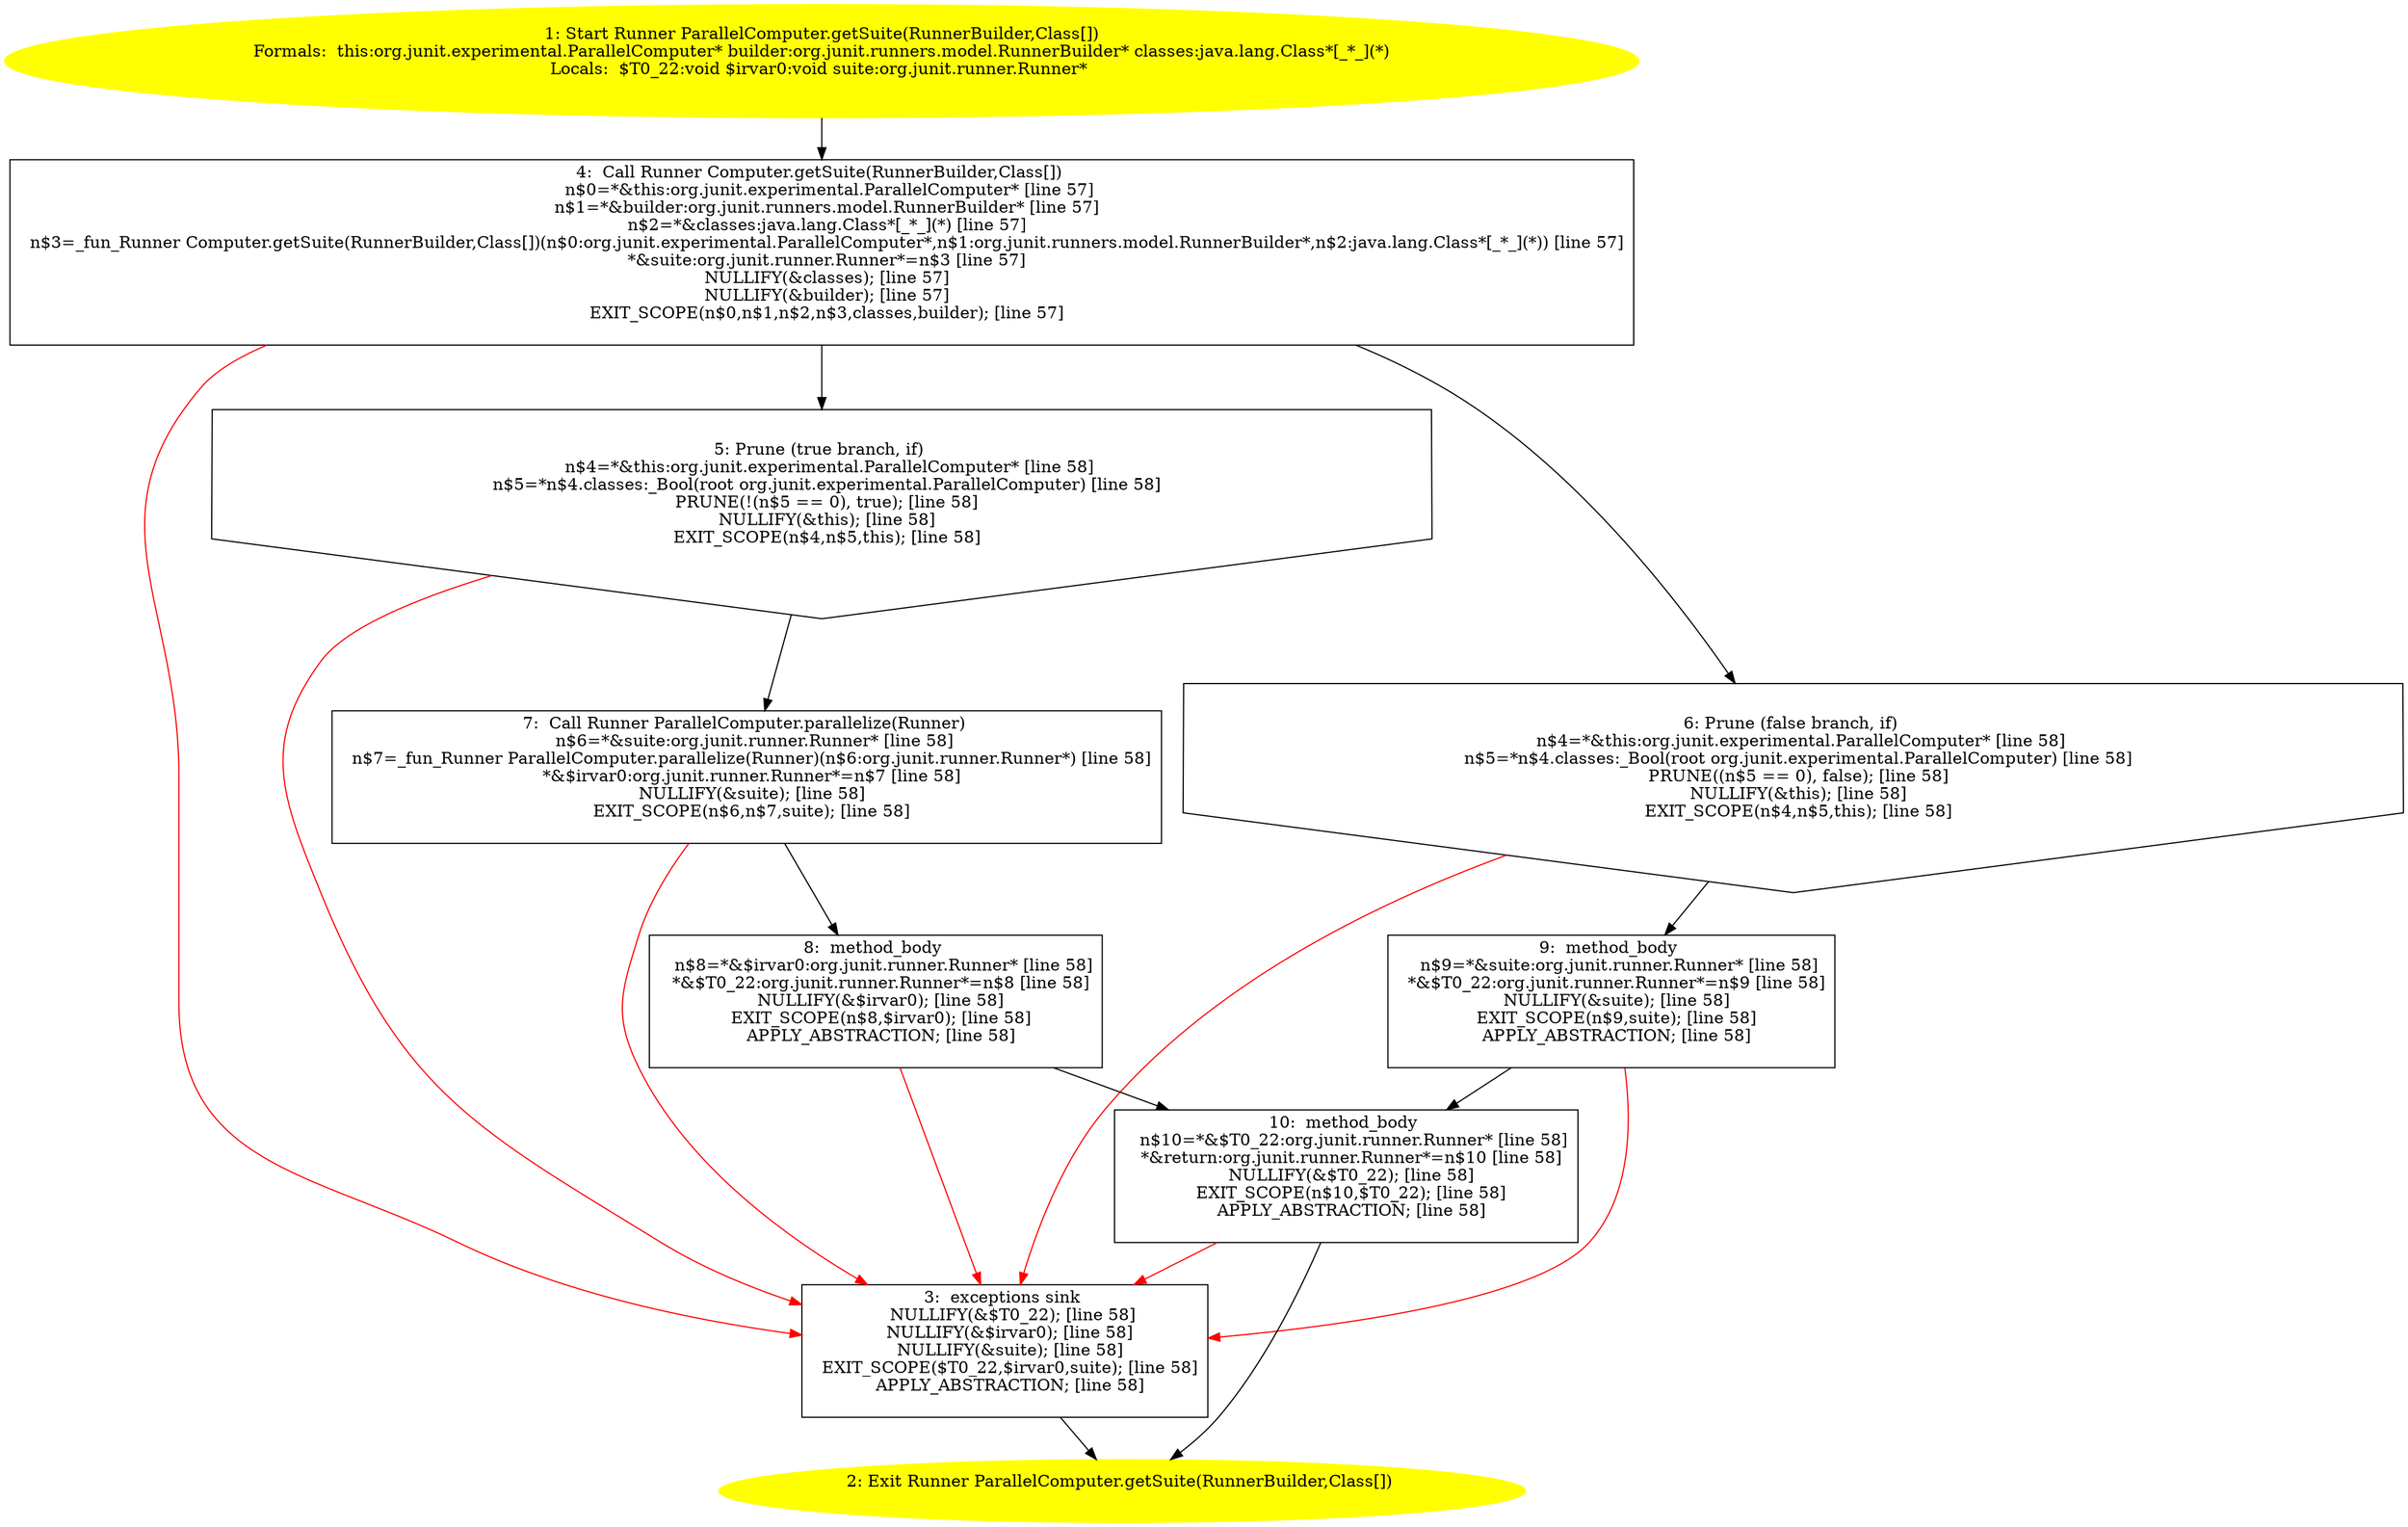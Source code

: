 /* @generated */
digraph cfg {
"org.junit.experimental.ParallelComputer.getSuite(org.junit.runners.model.RunnerBuilder,java.lang.Cla.4b1f4077f29641f2c276423f12cd5ea5_1" [label="1: Start Runner ParallelComputer.getSuite(RunnerBuilder,Class[])\nFormals:  this:org.junit.experimental.ParallelComputer* builder:org.junit.runners.model.RunnerBuilder* classes:java.lang.Class*[_*_](*)\nLocals:  $T0_22:void $irvar0:void suite:org.junit.runner.Runner* \n  " color=yellow style=filled]
	

	 "org.junit.experimental.ParallelComputer.getSuite(org.junit.runners.model.RunnerBuilder,java.lang.Cla.4b1f4077f29641f2c276423f12cd5ea5_1" -> "org.junit.experimental.ParallelComputer.getSuite(org.junit.runners.model.RunnerBuilder,java.lang.Cla.4b1f4077f29641f2c276423f12cd5ea5_4" ;
"org.junit.experimental.ParallelComputer.getSuite(org.junit.runners.model.RunnerBuilder,java.lang.Cla.4b1f4077f29641f2c276423f12cd5ea5_2" [label="2: Exit Runner ParallelComputer.getSuite(RunnerBuilder,Class[]) \n  " color=yellow style=filled]
	

"org.junit.experimental.ParallelComputer.getSuite(org.junit.runners.model.RunnerBuilder,java.lang.Cla.4b1f4077f29641f2c276423f12cd5ea5_3" [label="3:  exceptions sink \n   NULLIFY(&$T0_22); [line 58]\n  NULLIFY(&$irvar0); [line 58]\n  NULLIFY(&suite); [line 58]\n  EXIT_SCOPE($T0_22,$irvar0,suite); [line 58]\n  APPLY_ABSTRACTION; [line 58]\n " shape="box"]
	

	 "org.junit.experimental.ParallelComputer.getSuite(org.junit.runners.model.RunnerBuilder,java.lang.Cla.4b1f4077f29641f2c276423f12cd5ea5_3" -> "org.junit.experimental.ParallelComputer.getSuite(org.junit.runners.model.RunnerBuilder,java.lang.Cla.4b1f4077f29641f2c276423f12cd5ea5_2" ;
"org.junit.experimental.ParallelComputer.getSuite(org.junit.runners.model.RunnerBuilder,java.lang.Cla.4b1f4077f29641f2c276423f12cd5ea5_4" [label="4:  Call Runner Computer.getSuite(RunnerBuilder,Class[]) \n   n$0=*&this:org.junit.experimental.ParallelComputer* [line 57]\n  n$1=*&builder:org.junit.runners.model.RunnerBuilder* [line 57]\n  n$2=*&classes:java.lang.Class*[_*_](*) [line 57]\n  n$3=_fun_Runner Computer.getSuite(RunnerBuilder,Class[])(n$0:org.junit.experimental.ParallelComputer*,n$1:org.junit.runners.model.RunnerBuilder*,n$2:java.lang.Class*[_*_](*)) [line 57]\n  *&suite:org.junit.runner.Runner*=n$3 [line 57]\n  NULLIFY(&classes); [line 57]\n  NULLIFY(&builder); [line 57]\n  EXIT_SCOPE(n$0,n$1,n$2,n$3,classes,builder); [line 57]\n " shape="box"]
	

	 "org.junit.experimental.ParallelComputer.getSuite(org.junit.runners.model.RunnerBuilder,java.lang.Cla.4b1f4077f29641f2c276423f12cd5ea5_4" -> "org.junit.experimental.ParallelComputer.getSuite(org.junit.runners.model.RunnerBuilder,java.lang.Cla.4b1f4077f29641f2c276423f12cd5ea5_5" ;
	 "org.junit.experimental.ParallelComputer.getSuite(org.junit.runners.model.RunnerBuilder,java.lang.Cla.4b1f4077f29641f2c276423f12cd5ea5_4" -> "org.junit.experimental.ParallelComputer.getSuite(org.junit.runners.model.RunnerBuilder,java.lang.Cla.4b1f4077f29641f2c276423f12cd5ea5_6" ;
	 "org.junit.experimental.ParallelComputer.getSuite(org.junit.runners.model.RunnerBuilder,java.lang.Cla.4b1f4077f29641f2c276423f12cd5ea5_4" -> "org.junit.experimental.ParallelComputer.getSuite(org.junit.runners.model.RunnerBuilder,java.lang.Cla.4b1f4077f29641f2c276423f12cd5ea5_3" [color="red" ];
"org.junit.experimental.ParallelComputer.getSuite(org.junit.runners.model.RunnerBuilder,java.lang.Cla.4b1f4077f29641f2c276423f12cd5ea5_5" [label="5: Prune (true branch, if) \n   n$4=*&this:org.junit.experimental.ParallelComputer* [line 58]\n  n$5=*n$4.classes:_Bool(root org.junit.experimental.ParallelComputer) [line 58]\n  PRUNE(!(n$5 == 0), true); [line 58]\n  NULLIFY(&this); [line 58]\n  EXIT_SCOPE(n$4,n$5,this); [line 58]\n " shape="invhouse"]
	

	 "org.junit.experimental.ParallelComputer.getSuite(org.junit.runners.model.RunnerBuilder,java.lang.Cla.4b1f4077f29641f2c276423f12cd5ea5_5" -> "org.junit.experimental.ParallelComputer.getSuite(org.junit.runners.model.RunnerBuilder,java.lang.Cla.4b1f4077f29641f2c276423f12cd5ea5_7" ;
	 "org.junit.experimental.ParallelComputer.getSuite(org.junit.runners.model.RunnerBuilder,java.lang.Cla.4b1f4077f29641f2c276423f12cd5ea5_5" -> "org.junit.experimental.ParallelComputer.getSuite(org.junit.runners.model.RunnerBuilder,java.lang.Cla.4b1f4077f29641f2c276423f12cd5ea5_3" [color="red" ];
"org.junit.experimental.ParallelComputer.getSuite(org.junit.runners.model.RunnerBuilder,java.lang.Cla.4b1f4077f29641f2c276423f12cd5ea5_6" [label="6: Prune (false branch, if) \n   n$4=*&this:org.junit.experimental.ParallelComputer* [line 58]\n  n$5=*n$4.classes:_Bool(root org.junit.experimental.ParallelComputer) [line 58]\n  PRUNE((n$5 == 0), false); [line 58]\n  NULLIFY(&this); [line 58]\n  EXIT_SCOPE(n$4,n$5,this); [line 58]\n " shape="invhouse"]
	

	 "org.junit.experimental.ParallelComputer.getSuite(org.junit.runners.model.RunnerBuilder,java.lang.Cla.4b1f4077f29641f2c276423f12cd5ea5_6" -> "org.junit.experimental.ParallelComputer.getSuite(org.junit.runners.model.RunnerBuilder,java.lang.Cla.4b1f4077f29641f2c276423f12cd5ea5_9" ;
	 "org.junit.experimental.ParallelComputer.getSuite(org.junit.runners.model.RunnerBuilder,java.lang.Cla.4b1f4077f29641f2c276423f12cd5ea5_6" -> "org.junit.experimental.ParallelComputer.getSuite(org.junit.runners.model.RunnerBuilder,java.lang.Cla.4b1f4077f29641f2c276423f12cd5ea5_3" [color="red" ];
"org.junit.experimental.ParallelComputer.getSuite(org.junit.runners.model.RunnerBuilder,java.lang.Cla.4b1f4077f29641f2c276423f12cd5ea5_7" [label="7:  Call Runner ParallelComputer.parallelize(Runner) \n   n$6=*&suite:org.junit.runner.Runner* [line 58]\n  n$7=_fun_Runner ParallelComputer.parallelize(Runner)(n$6:org.junit.runner.Runner*) [line 58]\n  *&$irvar0:org.junit.runner.Runner*=n$7 [line 58]\n  NULLIFY(&suite); [line 58]\n  EXIT_SCOPE(n$6,n$7,suite); [line 58]\n " shape="box"]
	

	 "org.junit.experimental.ParallelComputer.getSuite(org.junit.runners.model.RunnerBuilder,java.lang.Cla.4b1f4077f29641f2c276423f12cd5ea5_7" -> "org.junit.experimental.ParallelComputer.getSuite(org.junit.runners.model.RunnerBuilder,java.lang.Cla.4b1f4077f29641f2c276423f12cd5ea5_8" ;
	 "org.junit.experimental.ParallelComputer.getSuite(org.junit.runners.model.RunnerBuilder,java.lang.Cla.4b1f4077f29641f2c276423f12cd5ea5_7" -> "org.junit.experimental.ParallelComputer.getSuite(org.junit.runners.model.RunnerBuilder,java.lang.Cla.4b1f4077f29641f2c276423f12cd5ea5_3" [color="red" ];
"org.junit.experimental.ParallelComputer.getSuite(org.junit.runners.model.RunnerBuilder,java.lang.Cla.4b1f4077f29641f2c276423f12cd5ea5_8" [label="8:  method_body \n   n$8=*&$irvar0:org.junit.runner.Runner* [line 58]\n  *&$T0_22:org.junit.runner.Runner*=n$8 [line 58]\n  NULLIFY(&$irvar0); [line 58]\n  EXIT_SCOPE(n$8,$irvar0); [line 58]\n  APPLY_ABSTRACTION; [line 58]\n " shape="box"]
	

	 "org.junit.experimental.ParallelComputer.getSuite(org.junit.runners.model.RunnerBuilder,java.lang.Cla.4b1f4077f29641f2c276423f12cd5ea5_8" -> "org.junit.experimental.ParallelComputer.getSuite(org.junit.runners.model.RunnerBuilder,java.lang.Cla.4b1f4077f29641f2c276423f12cd5ea5_10" ;
	 "org.junit.experimental.ParallelComputer.getSuite(org.junit.runners.model.RunnerBuilder,java.lang.Cla.4b1f4077f29641f2c276423f12cd5ea5_8" -> "org.junit.experimental.ParallelComputer.getSuite(org.junit.runners.model.RunnerBuilder,java.lang.Cla.4b1f4077f29641f2c276423f12cd5ea5_3" [color="red" ];
"org.junit.experimental.ParallelComputer.getSuite(org.junit.runners.model.RunnerBuilder,java.lang.Cla.4b1f4077f29641f2c276423f12cd5ea5_9" [label="9:  method_body \n   n$9=*&suite:org.junit.runner.Runner* [line 58]\n  *&$T0_22:org.junit.runner.Runner*=n$9 [line 58]\n  NULLIFY(&suite); [line 58]\n  EXIT_SCOPE(n$9,suite); [line 58]\n  APPLY_ABSTRACTION; [line 58]\n " shape="box"]
	

	 "org.junit.experimental.ParallelComputer.getSuite(org.junit.runners.model.RunnerBuilder,java.lang.Cla.4b1f4077f29641f2c276423f12cd5ea5_9" -> "org.junit.experimental.ParallelComputer.getSuite(org.junit.runners.model.RunnerBuilder,java.lang.Cla.4b1f4077f29641f2c276423f12cd5ea5_10" ;
	 "org.junit.experimental.ParallelComputer.getSuite(org.junit.runners.model.RunnerBuilder,java.lang.Cla.4b1f4077f29641f2c276423f12cd5ea5_9" -> "org.junit.experimental.ParallelComputer.getSuite(org.junit.runners.model.RunnerBuilder,java.lang.Cla.4b1f4077f29641f2c276423f12cd5ea5_3" [color="red" ];
"org.junit.experimental.ParallelComputer.getSuite(org.junit.runners.model.RunnerBuilder,java.lang.Cla.4b1f4077f29641f2c276423f12cd5ea5_10" [label="10:  method_body \n   n$10=*&$T0_22:org.junit.runner.Runner* [line 58]\n  *&return:org.junit.runner.Runner*=n$10 [line 58]\n  NULLIFY(&$T0_22); [line 58]\n  EXIT_SCOPE(n$10,$T0_22); [line 58]\n  APPLY_ABSTRACTION; [line 58]\n " shape="box"]
	

	 "org.junit.experimental.ParallelComputer.getSuite(org.junit.runners.model.RunnerBuilder,java.lang.Cla.4b1f4077f29641f2c276423f12cd5ea5_10" -> "org.junit.experimental.ParallelComputer.getSuite(org.junit.runners.model.RunnerBuilder,java.lang.Cla.4b1f4077f29641f2c276423f12cd5ea5_2" ;
	 "org.junit.experimental.ParallelComputer.getSuite(org.junit.runners.model.RunnerBuilder,java.lang.Cla.4b1f4077f29641f2c276423f12cd5ea5_10" -> "org.junit.experimental.ParallelComputer.getSuite(org.junit.runners.model.RunnerBuilder,java.lang.Cla.4b1f4077f29641f2c276423f12cd5ea5_3" [color="red" ];
}
